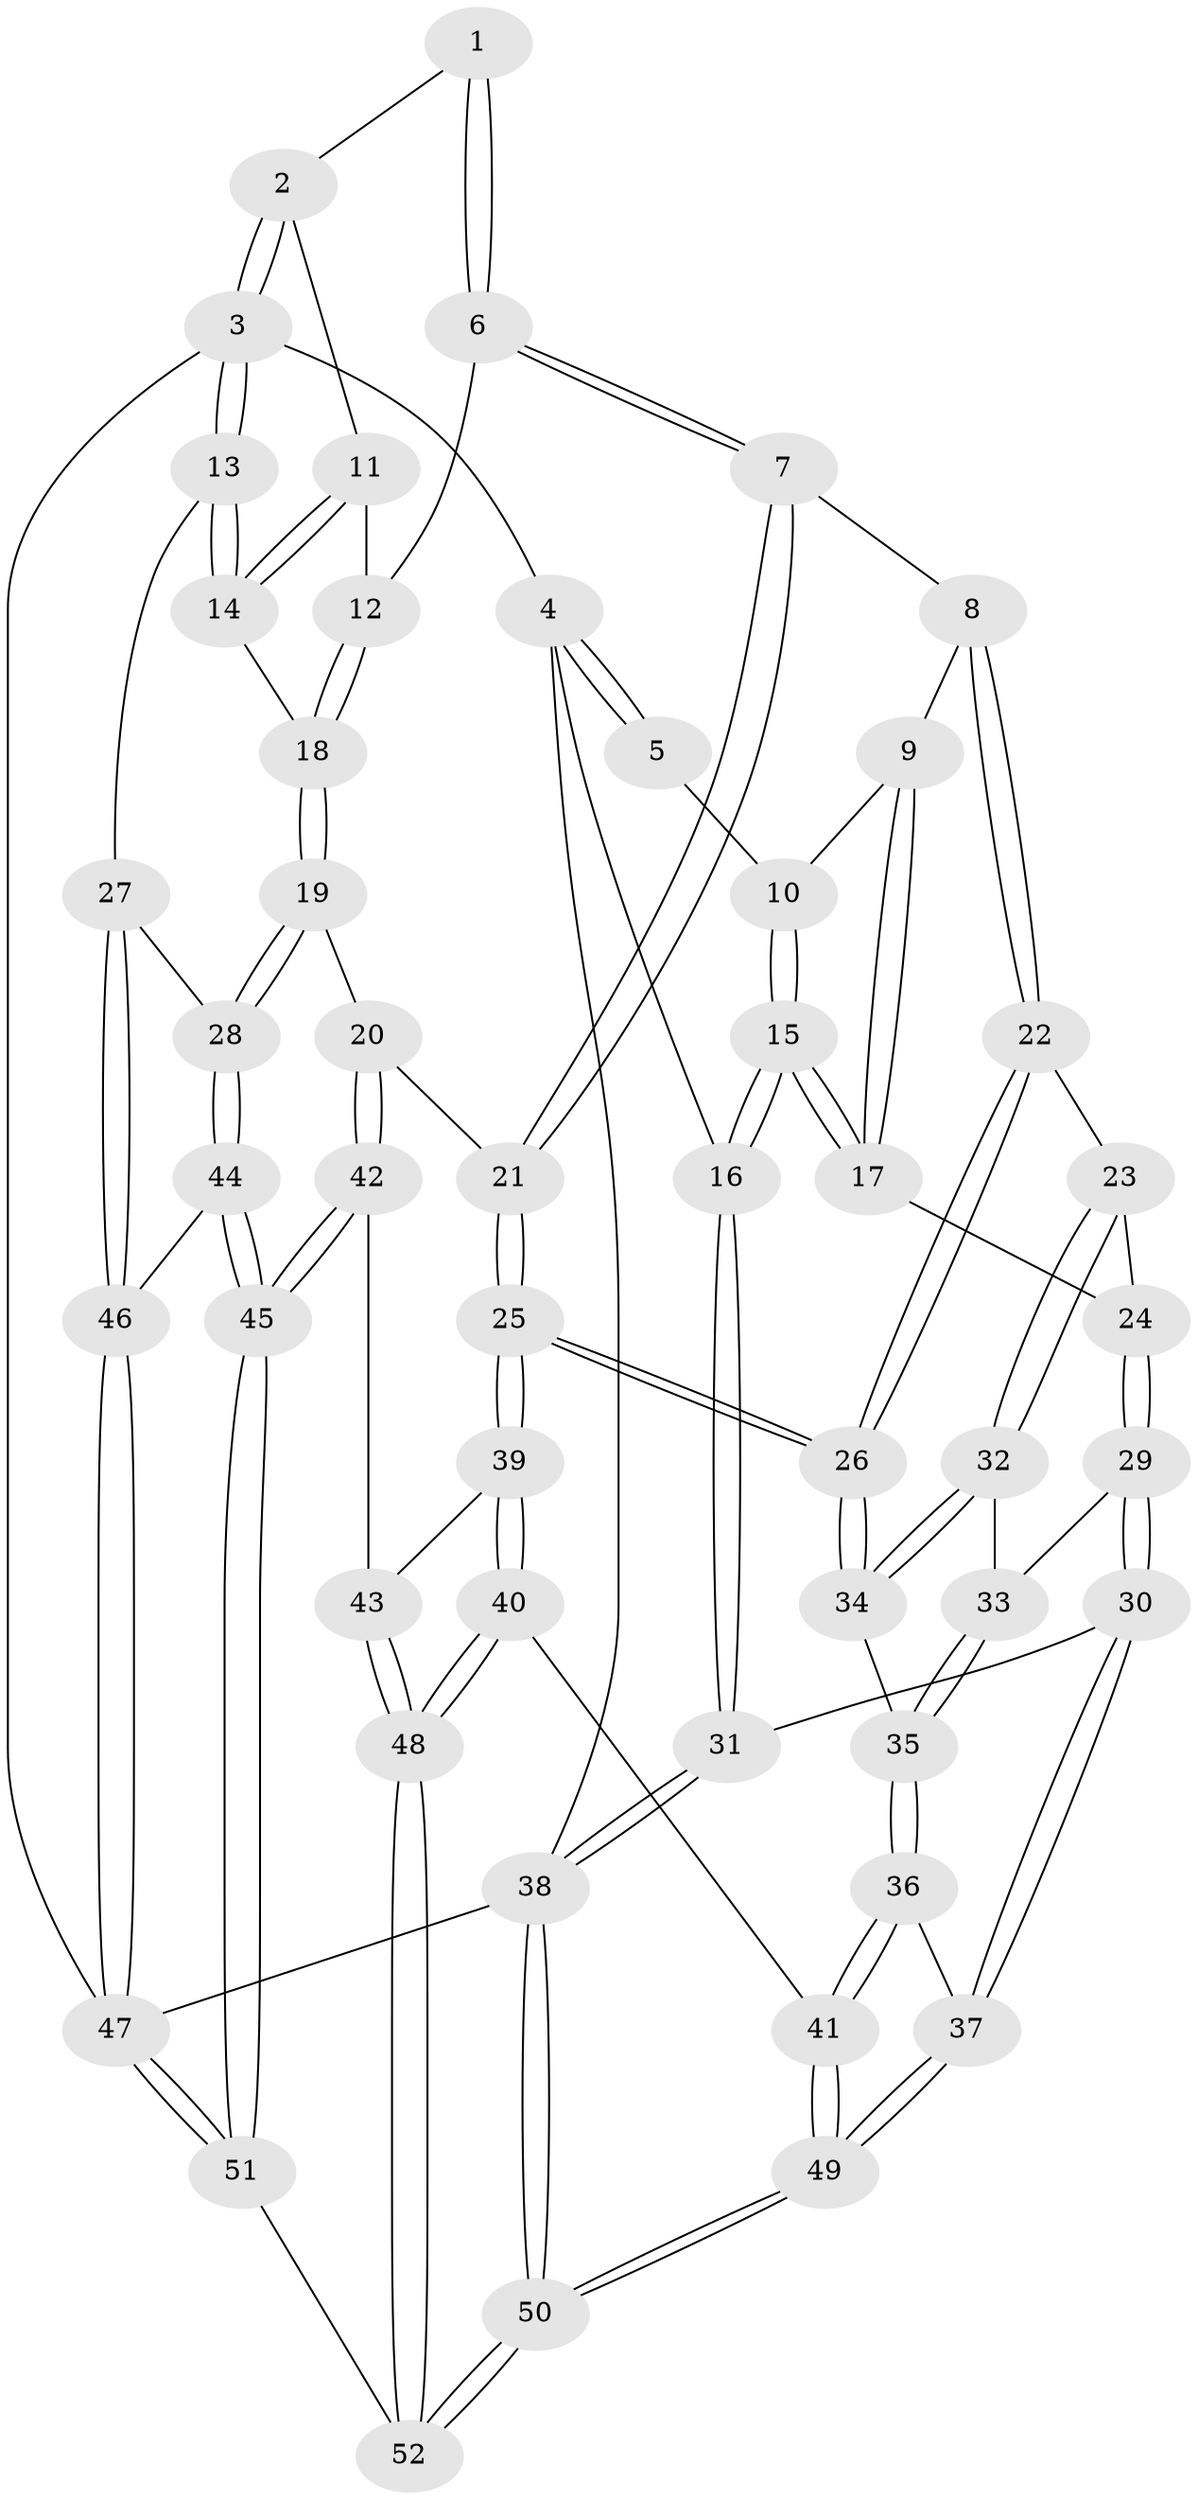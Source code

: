 // Generated by graph-tools (version 1.1) at 2025/17/03/09/25 04:17:22]
// undirected, 52 vertices, 127 edges
graph export_dot {
graph [start="1"]
  node [color=gray90,style=filled];
  1 [pos="+0.6099951636902251+0"];
  2 [pos="+0.8554718771668636+0"];
  3 [pos="+1+0"];
  4 [pos="+0+0"];
  5 [pos="+0.25956233439010906+0"];
  6 [pos="+0.5656661970440147+0.21928203080254274"];
  7 [pos="+0.5469115212056048+0.23566413740678438"];
  8 [pos="+0.538611255732611+0.2361706668213466"];
  9 [pos="+0.3154284482829419+0.114830771471301"];
  10 [pos="+0.2873053021525848+0.08476089610445295"];
  11 [pos="+0.8363068384145762+0.05946690004351059"];
  12 [pos="+0.7367805261802949+0.23005302392701857"];
  13 [pos="+1+0.24776298056631169"];
  14 [pos="+1+0.25789181641301534"];
  15 [pos="+0+0.29314681805373505"];
  16 [pos="+0+0.29346797584397916"];
  17 [pos="+0.20576695010901233+0.37298529497330146"];
  18 [pos="+0.8693447796526265+0.30494128345109567"];
  19 [pos="+0.7904381862045536+0.5791427516178863"];
  20 [pos="+0.7405306026077954+0.5782272534859634"];
  21 [pos="+0.6120493684718812+0.5344298202456998"];
  22 [pos="+0.3686917058055754+0.3525787037488021"];
  23 [pos="+0.20729397071033007+0.37355759487098417"];
  24 [pos="+0.2057896503976065+0.3729978934375409"];
  25 [pos="+0.47482742313760384+0.6209681600127522"];
  26 [pos="+0.4149558549544263+0.5928597727875228"];
  27 [pos="+1+0.596080573848606"];
  28 [pos="+0.8409528710069483+0.6144986342623393"];
  29 [pos="+0.1588984742835369+0.6032556052080863"];
  30 [pos="+0+0.6470109065728189"];
  31 [pos="+0+0.5788125378843308"];
  32 [pos="+0.24089372911825707+0.447699623323261"];
  33 [pos="+0.2305172108232257+0.6078360457119218"];
  34 [pos="+0.3974760306053514+0.5921599703067987"];
  35 [pos="+0.26984026042019554+0.6317609351256585"];
  36 [pos="+0.23243614420271577+0.8024537309794282"];
  37 [pos="+0.12000246211865026+0.785973893632858"];
  38 [pos="+0+1"];
  39 [pos="+0.47238355034451573+0.6705294232975572"];
  40 [pos="+0.32968558969375555+0.8639156028764592"];
  41 [pos="+0.2904158576573461+0.8510916355955915"];
  42 [pos="+0.6315623541886267+0.8305833780364168"];
  43 [pos="+0.5637550618731484+0.7921162127077609"];
  44 [pos="+0.8416196448831725+0.8595175539744924"];
  45 [pos="+0.7499896451387147+1"];
  46 [pos="+1+0.7715213454935274"];
  47 [pos="+1+1"];
  48 [pos="+0.39126461723789624+0.9562226307989018"];
  49 [pos="+0+1"];
  50 [pos="+0+1"];
  51 [pos="+0.7417966981771835+1"];
  52 [pos="+0.47574275771946056+1"];
  1 -- 2;
  1 -- 6;
  1 -- 6;
  2 -- 3;
  2 -- 3;
  2 -- 11;
  3 -- 4;
  3 -- 13;
  3 -- 13;
  3 -- 47;
  4 -- 5;
  4 -- 5;
  4 -- 16;
  4 -- 38;
  5 -- 10;
  6 -- 7;
  6 -- 7;
  6 -- 12;
  7 -- 8;
  7 -- 21;
  7 -- 21;
  8 -- 9;
  8 -- 22;
  8 -- 22;
  9 -- 10;
  9 -- 17;
  9 -- 17;
  10 -- 15;
  10 -- 15;
  11 -- 12;
  11 -- 14;
  11 -- 14;
  12 -- 18;
  12 -- 18;
  13 -- 14;
  13 -- 14;
  13 -- 27;
  14 -- 18;
  15 -- 16;
  15 -- 16;
  15 -- 17;
  15 -- 17;
  16 -- 31;
  16 -- 31;
  17 -- 24;
  18 -- 19;
  18 -- 19;
  19 -- 20;
  19 -- 28;
  19 -- 28;
  20 -- 21;
  20 -- 42;
  20 -- 42;
  21 -- 25;
  21 -- 25;
  22 -- 23;
  22 -- 26;
  22 -- 26;
  23 -- 24;
  23 -- 32;
  23 -- 32;
  24 -- 29;
  24 -- 29;
  25 -- 26;
  25 -- 26;
  25 -- 39;
  25 -- 39;
  26 -- 34;
  26 -- 34;
  27 -- 28;
  27 -- 46;
  27 -- 46;
  28 -- 44;
  28 -- 44;
  29 -- 30;
  29 -- 30;
  29 -- 33;
  30 -- 31;
  30 -- 37;
  30 -- 37;
  31 -- 38;
  31 -- 38;
  32 -- 33;
  32 -- 34;
  32 -- 34;
  33 -- 35;
  33 -- 35;
  34 -- 35;
  35 -- 36;
  35 -- 36;
  36 -- 37;
  36 -- 41;
  36 -- 41;
  37 -- 49;
  37 -- 49;
  38 -- 50;
  38 -- 50;
  38 -- 47;
  39 -- 40;
  39 -- 40;
  39 -- 43;
  40 -- 41;
  40 -- 48;
  40 -- 48;
  41 -- 49;
  41 -- 49;
  42 -- 43;
  42 -- 45;
  42 -- 45;
  43 -- 48;
  43 -- 48;
  44 -- 45;
  44 -- 45;
  44 -- 46;
  45 -- 51;
  45 -- 51;
  46 -- 47;
  46 -- 47;
  47 -- 51;
  47 -- 51;
  48 -- 52;
  48 -- 52;
  49 -- 50;
  49 -- 50;
  50 -- 52;
  50 -- 52;
  51 -- 52;
}
